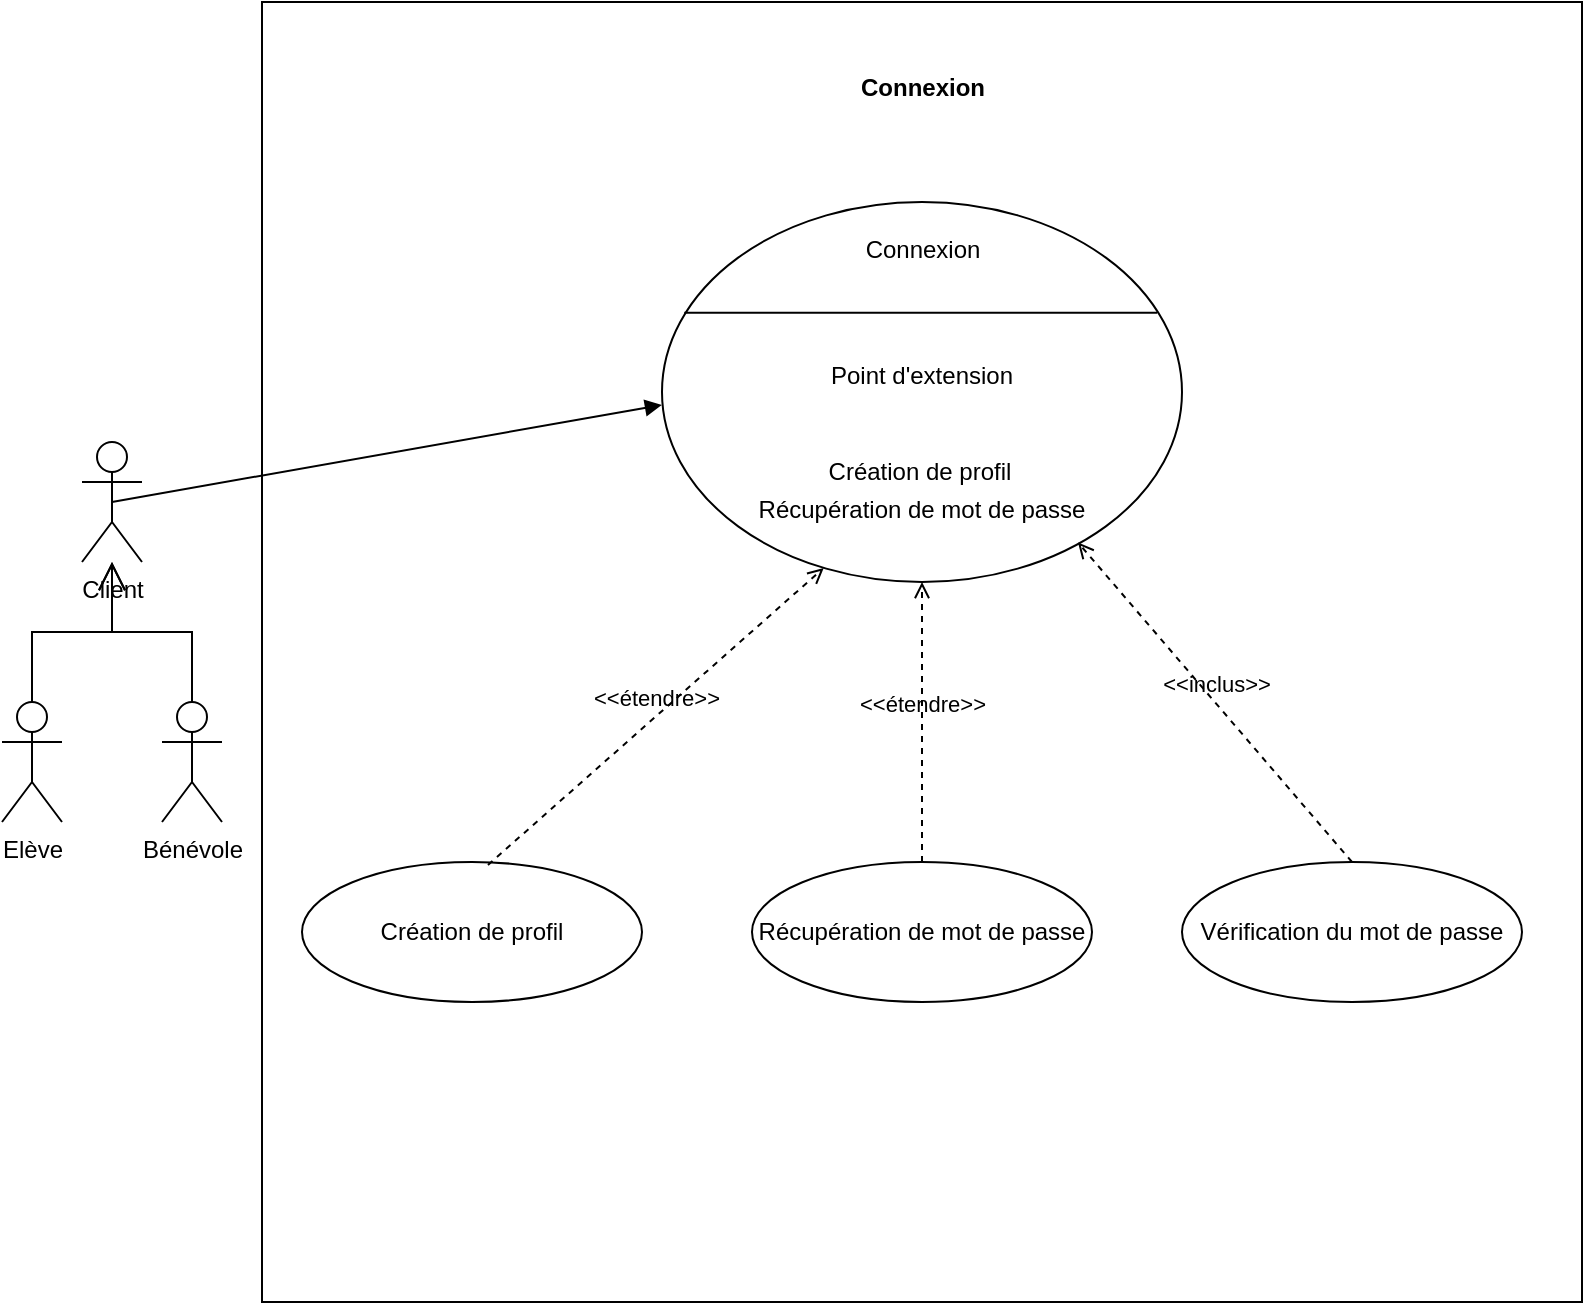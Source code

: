 <mxfile version="21.6.5" type="device">
  <diagram name="Page-1" id="jkQsN3cOMQP5ZEM_WEjZ">
    <mxGraphModel dx="489" dy="1481" grid="1" gridSize="10" guides="1" tooltips="1" connect="1" arrows="1" fold="1" page="1" pageScale="1" pageWidth="827" pageHeight="1169" math="0" shadow="0">
      <root>
        <mxCell id="0" />
        <mxCell id="1" parent="0" />
        <mxCell id="2SGls2hLHOIUAucCyl-y-1" value="" style="rounded=0;whiteSpace=wrap;html=1;" parent="1" vertex="1">
          <mxGeometry x="140" y="-30" width="660" height="650" as="geometry" />
        </mxCell>
        <mxCell id="2SGls2hLHOIUAucCyl-y-2" value="Connexion" style="text;align=center;fontStyle=1;verticalAlign=middle;spacingLeft=3;spacingRight=3;strokeColor=none;rotatable=0;points=[[0,0.5],[1,0.5]];portConstraint=eastwest;html=1;" parent="1" vertex="1">
          <mxGeometry x="430" width="80" height="26" as="geometry" />
        </mxCell>
        <mxCell id="2SGls2hLHOIUAucCyl-y-3" value="Client" style="shape=umlActor;verticalLabelPosition=bottom;verticalAlign=top;html=1;" parent="1" vertex="1">
          <mxGeometry x="50" y="190" width="30" height="60" as="geometry" />
        </mxCell>
        <mxCell id="2SGls2hLHOIUAucCyl-y-6" value="Elève" style="shape=umlActor;verticalLabelPosition=bottom;verticalAlign=top;html=1;" parent="1" vertex="1">
          <mxGeometry x="10" y="320" width="30" height="60" as="geometry" />
        </mxCell>
        <mxCell id="2SGls2hLHOIUAucCyl-y-7" value="Bénévole" style="shape=umlActor;verticalLabelPosition=bottom;verticalAlign=top;html=1;" parent="1" vertex="1">
          <mxGeometry x="90" y="320" width="30" height="60" as="geometry" />
        </mxCell>
        <mxCell id="2SGls2hLHOIUAucCyl-y-9" value="" style="endArrow=open;endFill=1;endSize=12;html=1;rounded=0;exitX=0.5;exitY=0;exitDx=0;exitDy=0;exitPerimeter=0;edgeStyle=orthogonalEdgeStyle;" parent="1" source="2SGls2hLHOIUAucCyl-y-6" target="2SGls2hLHOIUAucCyl-y-3" edge="1">
          <mxGeometry width="160" relative="1" as="geometry">
            <mxPoint x="60" y="330" as="sourcePoint" />
            <mxPoint x="70" y="260" as="targetPoint" />
          </mxGeometry>
        </mxCell>
        <mxCell id="2SGls2hLHOIUAucCyl-y-11" value="" style="endArrow=open;endFill=1;endSize=12;html=1;rounded=0;exitX=0.5;exitY=0;exitDx=0;exitDy=0;exitPerimeter=0;edgeStyle=orthogonalEdgeStyle;" parent="1" source="2SGls2hLHOIUAucCyl-y-7" target="2SGls2hLHOIUAucCyl-y-3" edge="1">
          <mxGeometry width="160" relative="1" as="geometry">
            <mxPoint x="35" y="330" as="sourcePoint" />
            <mxPoint x="75" y="260" as="targetPoint" />
          </mxGeometry>
        </mxCell>
        <mxCell id="2SGls2hLHOIUAucCyl-y-12" value="" style="shape=ellipse;container=1;horizontal=1;horizontalStack=0;resizeParent=1;resizeParentMax=0;resizeLast=0;html=1;dashed=0;collapsible=0;" parent="1" vertex="1">
          <mxGeometry x="340" y="70" width="260" height="190" as="geometry" />
        </mxCell>
        <mxCell id="2SGls2hLHOIUAucCyl-y-13" value="Connexion" style="html=1;strokeColor=none;fillColor=none;align=center;verticalAlign=middle;rotatable=0;whiteSpace=wrap;" parent="2SGls2hLHOIUAucCyl-y-12" vertex="1">
          <mxGeometry x="18.57" width="222.857" height="47.5" as="geometry" />
        </mxCell>
        <mxCell id="2SGls2hLHOIUAucCyl-y-14" value="" style="line;strokeWidth=1;fillColor=none;rotatable=0;labelPosition=right;points=[];portConstraint=eastwest;dashed=0;resizeWidth=1;" parent="2SGls2hLHOIUAucCyl-y-12" vertex="1">
          <mxGeometry x="11.143" y="47.5" width="236.476" height="15.833" as="geometry" />
        </mxCell>
        <mxCell id="2SGls2hLHOIUAucCyl-y-15" value="Point d&#39;extension" style="text;html=1;align=center;verticalAlign=middle;rotatable=0;fillColor=none;strokeColor=none;whiteSpace=wrap;" parent="2SGls2hLHOIUAucCyl-y-12" vertex="1">
          <mxGeometry x="68.094" y="63.333" width="123.81" height="47.5" as="geometry" />
        </mxCell>
        <mxCell id="Ja1s9auHQ0ZVgCK3-Y9f-1" value="Création de profil" style="text;html=1;align=center;verticalAlign=middle;rotatable=0;fillColor=none;strokeColor=none;whiteSpace=wrap;" vertex="1" parent="2SGls2hLHOIUAucCyl-y-12">
          <mxGeometry x="67.474" y="110.833" width="123.81" height="47.5" as="geometry" />
        </mxCell>
        <mxCell id="Ja1s9auHQ0ZVgCK3-Y9f-2" value="Récupération de mot de passe" style="text;html=1;align=center;verticalAlign=middle;rotatable=0;fillColor=none;strokeColor=none;whiteSpace=wrap;" vertex="1" parent="2SGls2hLHOIUAucCyl-y-12">
          <mxGeometry x="24.76" y="130" width="210.476" height="47.5" as="geometry" />
        </mxCell>
        <mxCell id="2SGls2hLHOIUAucCyl-y-17" value="" style="html=1;verticalAlign=bottom;labelBackgroundColor=none;endArrow=block;endFill=1;rounded=0;exitX=0.5;exitY=0.5;exitDx=0;exitDy=0;exitPerimeter=0;entryX=0;entryY=0.534;entryDx=0;entryDy=0;entryPerimeter=0;" parent="1" source="2SGls2hLHOIUAucCyl-y-3" target="2SGls2hLHOIUAucCyl-y-12" edge="1">
          <mxGeometry width="160" relative="1" as="geometry">
            <mxPoint x="110.0" y="390" as="sourcePoint" />
            <mxPoint x="174" y="406.504" as="targetPoint" />
          </mxGeometry>
        </mxCell>
        <mxCell id="2SGls2hLHOIUAucCyl-y-18" value="Création de profil" style="ellipse;html=1;whiteSpace=wrap;" parent="1" vertex="1">
          <mxGeometry x="160" y="400" width="170" height="70" as="geometry" />
        </mxCell>
        <mxCell id="2SGls2hLHOIUAucCyl-y-19" value="&amp;lt;&amp;lt;étendre&amp;gt;&amp;gt;" style="html=1;verticalAlign=bottom;labelBackgroundColor=none;endArrow=open;endFill=0;dashed=1;rounded=0;exitX=0.547;exitY=0.021;exitDx=0;exitDy=0;exitPerimeter=0;entryX=0.311;entryY=0.963;entryDx=0;entryDy=0;entryPerimeter=0;" parent="1" source="2SGls2hLHOIUAucCyl-y-18" target="2SGls2hLHOIUAucCyl-y-12" edge="1">
          <mxGeometry width="160" relative="1" as="geometry">
            <mxPoint x="330" y="310" as="sourcePoint" />
            <mxPoint x="490" y="310" as="targetPoint" />
          </mxGeometry>
        </mxCell>
        <mxCell id="2SGls2hLHOIUAucCyl-y-20" value="Récupération de mot de passe" style="ellipse;html=1;whiteSpace=wrap;" parent="1" vertex="1">
          <mxGeometry x="385" y="400" width="170" height="70" as="geometry" />
        </mxCell>
        <mxCell id="2SGls2hLHOIUAucCyl-y-21" value="Vérification du mot de passe" style="ellipse;html=1;whiteSpace=wrap;" parent="1" vertex="1">
          <mxGeometry x="600" y="400" width="170" height="70" as="geometry" />
        </mxCell>
        <mxCell id="2SGls2hLHOIUAucCyl-y-22" value="&amp;lt;&amp;lt;étendre&amp;gt;&amp;gt;" style="html=1;verticalAlign=bottom;labelBackgroundColor=none;endArrow=open;endFill=0;dashed=1;rounded=0;exitX=0.5;exitY=0;exitDx=0;exitDy=0;" parent="1" source="2SGls2hLHOIUAucCyl-y-20" target="2SGls2hLHOIUAucCyl-y-12" edge="1">
          <mxGeometry width="160" relative="1" as="geometry">
            <mxPoint x="263" y="411" as="sourcePoint" />
            <mxPoint x="470" y="310" as="targetPoint" />
          </mxGeometry>
        </mxCell>
        <mxCell id="2SGls2hLHOIUAucCyl-y-23" value="&amp;lt;&amp;lt;inclus&amp;gt;&amp;gt;" style="html=1;verticalAlign=bottom;labelBackgroundColor=none;endArrow=open;endFill=0;dashed=1;rounded=0;exitX=0.5;exitY=0;exitDx=0;exitDy=0;entryX=0.8;entryY=0.896;entryDx=0;entryDy=0;entryPerimeter=0;" parent="1" source="2SGls2hLHOIUAucCyl-y-21" target="2SGls2hLHOIUAucCyl-y-12" edge="1">
          <mxGeometry width="160" relative="1" as="geometry">
            <mxPoint x="480" y="410" as="sourcePoint" />
            <mxPoint x="480" y="280" as="targetPoint" />
          </mxGeometry>
        </mxCell>
      </root>
    </mxGraphModel>
  </diagram>
</mxfile>
